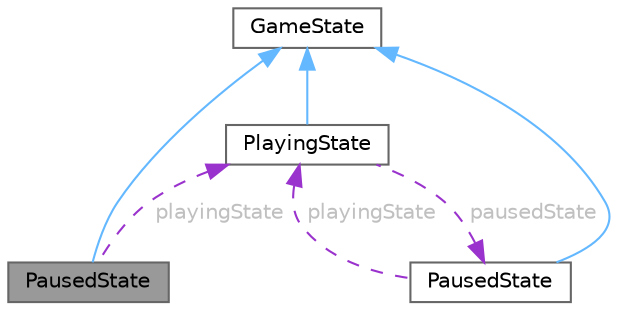 digraph "PausedState"
{
 // LATEX_PDF_SIZE
  bgcolor="transparent";
  edge [fontname=Helvetica,fontsize=10,labelfontname=Helvetica,labelfontsize=10];
  node [fontname=Helvetica,fontsize=10,shape=box,height=0.2,width=0.4];
  Node1 [id="Node000001",label="PausedState",height=0.2,width=0.4,color="gray40", fillcolor="grey60", style="filled", fontcolor="black",tooltip="State reached pressing the pause button."];
  Node2 -> Node1 [id="edge13_Node000001_Node000002",dir="back",color="steelblue1",style="solid",tooltip=" "];
  Node2 [id="Node000002",label="GameState",height=0.2,width=0.4,color="gray40", fillcolor="white", style="filled",URL="$class_game_manager_1_1_game_state.html",tooltip="A state governed by the GameManager."];
  Node3 -> Node1 [id="edge14_Node000001_Node000003",dir="back",color="darkorchid3",style="dashed",tooltip=" ",label=" playingState",fontcolor="grey" ];
  Node3 [id="Node000003",label="PlayingState",height=0.2,width=0.4,color="gray40", fillcolor="white", style="filled",URL="$class_game_manager_1_1_playing_state.html",tooltip="Default state of the level, when gameplay occurs."];
  Node2 -> Node3 [id="edge15_Node000003_Node000002",dir="back",color="steelblue1",style="solid",tooltip=" "];
  Node4 -> Node3 [id="edge16_Node000003_Node000004",dir="back",color="darkorchid3",style="dashed",tooltip=" ",label=" pausedState",fontcolor="grey" ];
  Node4 [id="Node000004",label="PausedState",height=0.2,width=0.4,color="gray40", fillcolor="white", style="filled",URL="$class_game_manager_1_1_paused_state.html",tooltip="State reached pressing the pause button."];
  Node2 -> Node4 [id="edge17_Node000004_Node000002",dir="back",color="steelblue1",style="solid",tooltip=" "];
  Node3 -> Node4 [id="edge18_Node000004_Node000003",dir="back",color="darkorchid3",style="dashed",tooltip=" ",label=" playingState",fontcolor="grey" ];
}
